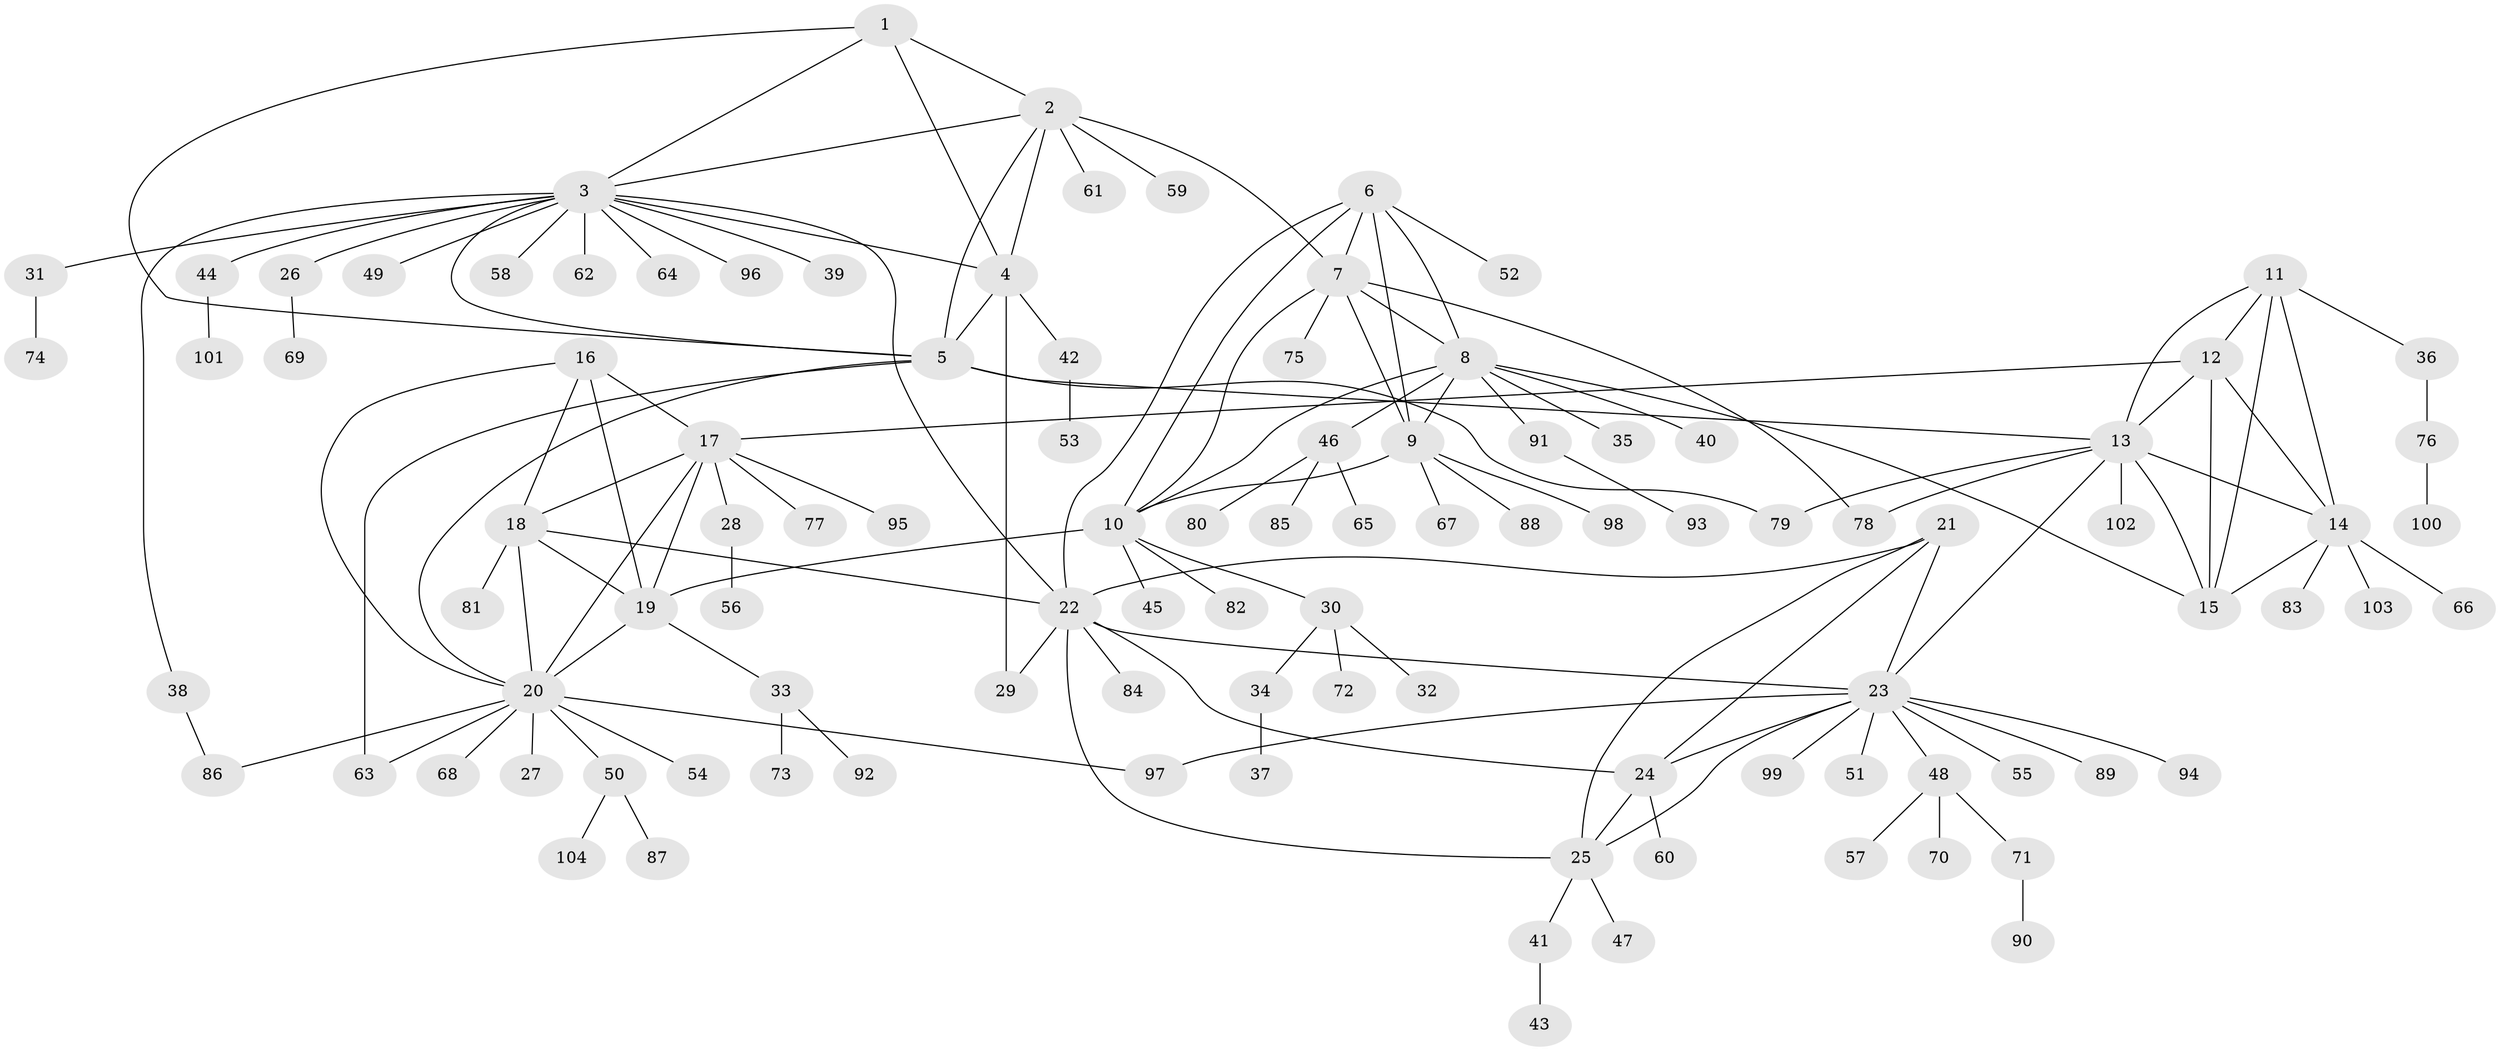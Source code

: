 // coarse degree distribution, {3: 0.04838709677419355, 5: 0.04838709677419355, 14: 0.016129032258064516, 26: 0.016129032258064516, 8: 0.016129032258064516, 7: 0.016129032258064516, 9: 0.016129032258064516, 1: 0.6774193548387096, 2: 0.12903225806451613, 4: 0.016129032258064516}
// Generated by graph-tools (version 1.1) at 2025/19/03/04/25 18:19:39]
// undirected, 104 vertices, 145 edges
graph export_dot {
graph [start="1"]
  node [color=gray90,style=filled];
  1;
  2;
  3;
  4;
  5;
  6;
  7;
  8;
  9;
  10;
  11;
  12;
  13;
  14;
  15;
  16;
  17;
  18;
  19;
  20;
  21;
  22;
  23;
  24;
  25;
  26;
  27;
  28;
  29;
  30;
  31;
  32;
  33;
  34;
  35;
  36;
  37;
  38;
  39;
  40;
  41;
  42;
  43;
  44;
  45;
  46;
  47;
  48;
  49;
  50;
  51;
  52;
  53;
  54;
  55;
  56;
  57;
  58;
  59;
  60;
  61;
  62;
  63;
  64;
  65;
  66;
  67;
  68;
  69;
  70;
  71;
  72;
  73;
  74;
  75;
  76;
  77;
  78;
  79;
  80;
  81;
  82;
  83;
  84;
  85;
  86;
  87;
  88;
  89;
  90;
  91;
  92;
  93;
  94;
  95;
  96;
  97;
  98;
  99;
  100;
  101;
  102;
  103;
  104;
  1 -- 2;
  1 -- 3;
  1 -- 4;
  1 -- 5;
  2 -- 3;
  2 -- 4;
  2 -- 5;
  2 -- 7;
  2 -- 59;
  2 -- 61;
  3 -- 4;
  3 -- 5;
  3 -- 22;
  3 -- 26;
  3 -- 31;
  3 -- 38;
  3 -- 39;
  3 -- 44;
  3 -- 49;
  3 -- 58;
  3 -- 62;
  3 -- 64;
  3 -- 96;
  4 -- 5;
  4 -- 29;
  4 -- 42;
  5 -- 13;
  5 -- 20;
  5 -- 63;
  5 -- 79;
  6 -- 7;
  6 -- 8;
  6 -- 9;
  6 -- 10;
  6 -- 22;
  6 -- 52;
  7 -- 8;
  7 -- 9;
  7 -- 10;
  7 -- 75;
  7 -- 78;
  8 -- 9;
  8 -- 10;
  8 -- 15;
  8 -- 35;
  8 -- 40;
  8 -- 46;
  8 -- 91;
  9 -- 10;
  9 -- 67;
  9 -- 88;
  9 -- 98;
  10 -- 19;
  10 -- 30;
  10 -- 45;
  10 -- 82;
  11 -- 12;
  11 -- 13;
  11 -- 14;
  11 -- 15;
  11 -- 36;
  12 -- 13;
  12 -- 14;
  12 -- 15;
  12 -- 17;
  13 -- 14;
  13 -- 15;
  13 -- 23;
  13 -- 78;
  13 -- 79;
  13 -- 102;
  14 -- 15;
  14 -- 66;
  14 -- 83;
  14 -- 103;
  16 -- 17;
  16 -- 18;
  16 -- 19;
  16 -- 20;
  17 -- 18;
  17 -- 19;
  17 -- 20;
  17 -- 28;
  17 -- 77;
  17 -- 95;
  18 -- 19;
  18 -- 20;
  18 -- 22;
  18 -- 81;
  19 -- 20;
  19 -- 33;
  20 -- 27;
  20 -- 50;
  20 -- 54;
  20 -- 63;
  20 -- 68;
  20 -- 86;
  20 -- 97;
  21 -- 22;
  21 -- 23;
  21 -- 24;
  21 -- 25;
  22 -- 23;
  22 -- 24;
  22 -- 25;
  22 -- 29;
  22 -- 84;
  23 -- 24;
  23 -- 25;
  23 -- 48;
  23 -- 51;
  23 -- 55;
  23 -- 89;
  23 -- 94;
  23 -- 97;
  23 -- 99;
  24 -- 25;
  24 -- 60;
  25 -- 41;
  25 -- 47;
  26 -- 69;
  28 -- 56;
  30 -- 32;
  30 -- 34;
  30 -- 72;
  31 -- 74;
  33 -- 73;
  33 -- 92;
  34 -- 37;
  36 -- 76;
  38 -- 86;
  41 -- 43;
  42 -- 53;
  44 -- 101;
  46 -- 65;
  46 -- 80;
  46 -- 85;
  48 -- 57;
  48 -- 70;
  48 -- 71;
  50 -- 87;
  50 -- 104;
  71 -- 90;
  76 -- 100;
  91 -- 93;
}

